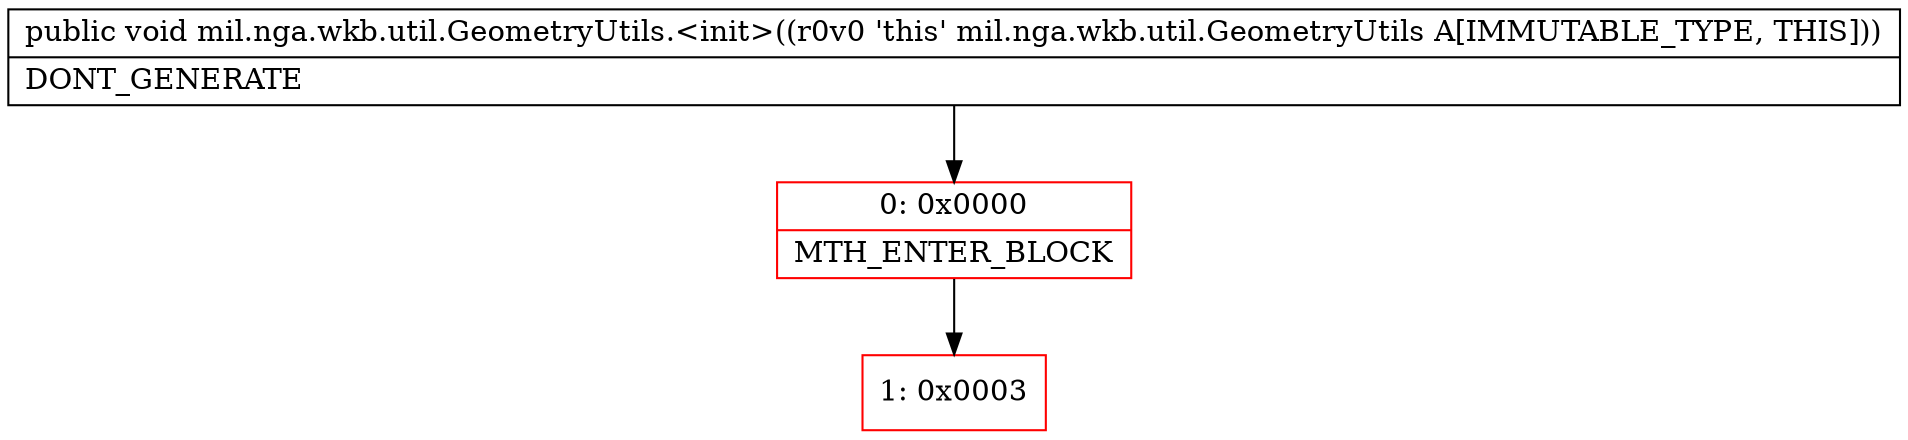 digraph "CFG formil.nga.wkb.util.GeometryUtils.\<init\>()V" {
subgraph cluster_Region_1529996493 {
label = "R(0)";
node [shape=record,color=blue];
}
Node_0 [shape=record,color=red,label="{0\:\ 0x0000|MTH_ENTER_BLOCK\l}"];
Node_1 [shape=record,color=red,label="{1\:\ 0x0003}"];
MethodNode[shape=record,label="{public void mil.nga.wkb.util.GeometryUtils.\<init\>((r0v0 'this' mil.nga.wkb.util.GeometryUtils A[IMMUTABLE_TYPE, THIS]))  | DONT_GENERATE\l}"];
MethodNode -> Node_0;
Node_0 -> Node_1;
}

